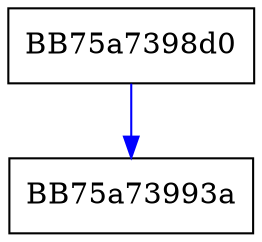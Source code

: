 digraph AddRelatedProcess {
  node [shape="box"];
  graph [splines=ortho];
  BB75a7398d0 -> BB75a73993a [color="blue"];
}